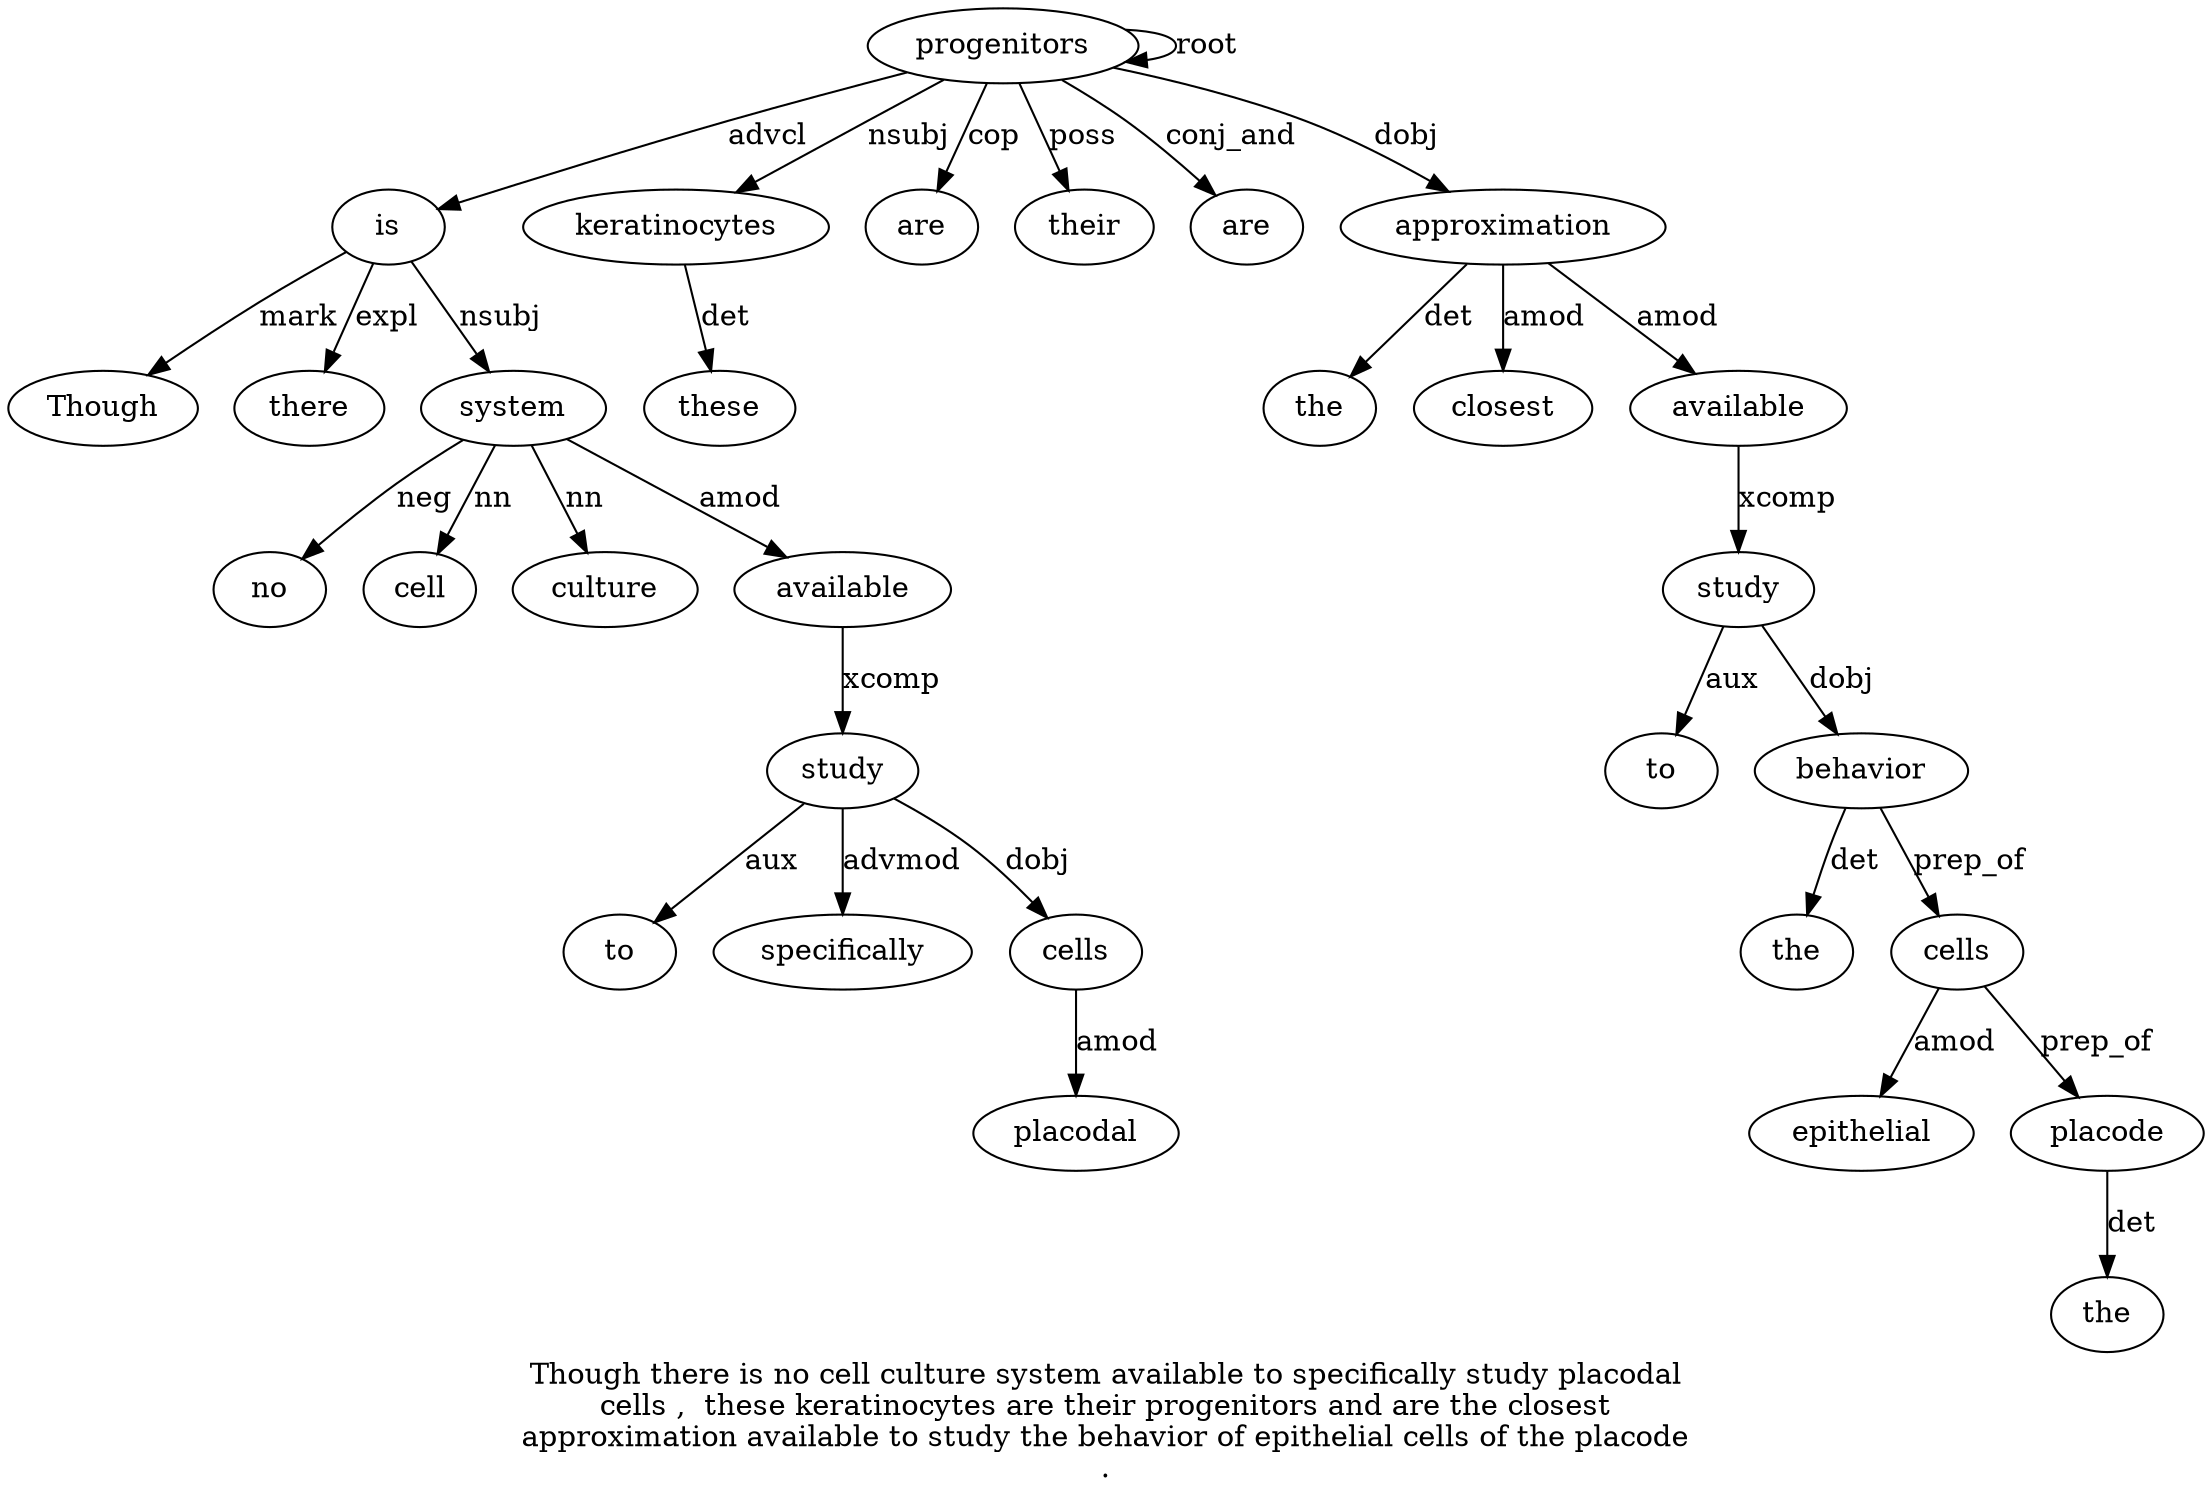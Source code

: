 digraph "Though there is no cell culture system available to specifically study placodal cells ,  these keratinocytes are their progenitors and are the closest approximation available to study the behavior of epithelial cells of the placode ." {
label="Though there is no cell culture system available to specifically study placodal
cells ,  these keratinocytes are their progenitors and are the closest
approximation available to study the behavior of epithelial cells of the placode
.";
is3 [style=filled, fillcolor=white, label=is];
Though1 [style=filled, fillcolor=white, label=Though];
is3 -> Though1  [label=mark];
there2 [style=filled, fillcolor=white, label=there];
is3 -> there2  [label=expl];
progenitors19 [style=filled, fillcolor=white, label=progenitors];
progenitors19 -> is3  [label=advcl];
system7 [style=filled, fillcolor=white, label=system];
no4 [style=filled, fillcolor=white, label=no];
system7 -> no4  [label=neg];
cell5 [style=filled, fillcolor=white, label=cell];
system7 -> cell5  [label=nn];
culture6 [style=filled, fillcolor=white, label=culture];
system7 -> culture6  [label=nn];
is3 -> system7  [label=nsubj];
available8 [style=filled, fillcolor=white, label=available];
system7 -> available8  [label=amod];
study11 [style=filled, fillcolor=white, label=study];
to9 [style=filled, fillcolor=white, label=to];
study11 -> to9  [label=aux];
specifically10 [style=filled, fillcolor=white, label=specifically];
study11 -> specifically10  [label=advmod];
available8 -> study11  [label=xcomp];
cells13 [style=filled, fillcolor=white, label=cells];
placodal12 [style=filled, fillcolor=white, label=placodal];
cells13 -> placodal12  [label=amod];
study11 -> cells13  [label=dobj];
keratinocytes16 [style=filled, fillcolor=white, label=keratinocytes];
these15 [style=filled, fillcolor=white, label=these];
keratinocytes16 -> these15  [label=det];
progenitors19 -> keratinocytes16  [label=nsubj];
are17 [style=filled, fillcolor=white, label=are];
progenitors19 -> are17  [label=cop];
their18 [style=filled, fillcolor=white, label=their];
progenitors19 -> their18  [label=poss];
progenitors19 -> progenitors19  [label=root];
are21 [style=filled, fillcolor=white, label=are];
progenitors19 -> are21  [label=conj_and];
approximation24 [style=filled, fillcolor=white, label=approximation];
the22 [style=filled, fillcolor=white, label=the];
approximation24 -> the22  [label=det];
closest23 [style=filled, fillcolor=white, label=closest];
approximation24 -> closest23  [label=amod];
progenitors19 -> approximation24  [label=dobj];
available25 [style=filled, fillcolor=white, label=available];
approximation24 -> available25  [label=amod];
study27 [style=filled, fillcolor=white, label=study];
to26 [style=filled, fillcolor=white, label=to];
study27 -> to26  [label=aux];
available25 -> study27  [label=xcomp];
behavior29 [style=filled, fillcolor=white, label=behavior];
the28 [style=filled, fillcolor=white, label=the];
behavior29 -> the28  [label=det];
study27 -> behavior29  [label=dobj];
cells32 [style=filled, fillcolor=white, label=cells];
epithelial31 [style=filled, fillcolor=white, label=epithelial];
cells32 -> epithelial31  [label=amod];
behavior29 -> cells32  [label=prep_of];
placode35 [style=filled, fillcolor=white, label=placode];
the34 [style=filled, fillcolor=white, label=the];
placode35 -> the34  [label=det];
cells32 -> placode35  [label=prep_of];
}

